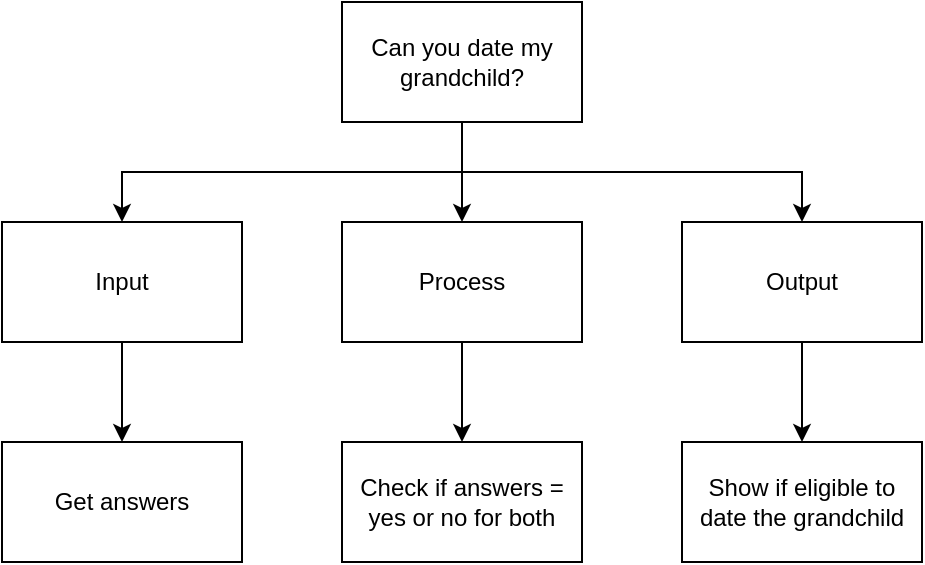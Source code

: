 <mxfile version="14.6.11" type="github">
  <diagram id="76sn7JnP4TGYzvHoZEPN" name="Page-1">
    <mxGraphModel dx="582" dy="415" grid="1" gridSize="10" guides="1" tooltips="1" connect="1" arrows="1" fold="1" page="1" pageScale="1" pageWidth="850" pageHeight="1100" math="0" shadow="0">
      <root>
        <mxCell id="0" />
        <mxCell id="1" parent="0" />
        <mxCell id="O7Q-bMxJM0tG6xwcFe3C-8" style="edgeStyle=orthogonalEdgeStyle;rounded=0;orthogonalLoop=1;jettySize=auto;html=1;exitX=0.5;exitY=1;exitDx=0;exitDy=0;entryX=0.5;entryY=0;entryDx=0;entryDy=0;" edge="1" parent="1" source="O7Q-bMxJM0tG6xwcFe3C-1" target="O7Q-bMxJM0tG6xwcFe3C-2">
          <mxGeometry relative="1" as="geometry" />
        </mxCell>
        <mxCell id="O7Q-bMxJM0tG6xwcFe3C-10" style="edgeStyle=orthogonalEdgeStyle;rounded=0;orthogonalLoop=1;jettySize=auto;html=1;exitX=0.5;exitY=1;exitDx=0;exitDy=0;" edge="1" parent="1" source="O7Q-bMxJM0tG6xwcFe3C-1" target="O7Q-bMxJM0tG6xwcFe3C-4">
          <mxGeometry relative="1" as="geometry" />
        </mxCell>
        <mxCell id="O7Q-bMxJM0tG6xwcFe3C-13" style="edgeStyle=orthogonalEdgeStyle;rounded=0;orthogonalLoop=1;jettySize=auto;html=1;exitX=0.5;exitY=1;exitDx=0;exitDy=0;entryX=0.5;entryY=0;entryDx=0;entryDy=0;" edge="1" parent="1" source="O7Q-bMxJM0tG6xwcFe3C-1" target="O7Q-bMxJM0tG6xwcFe3C-6">
          <mxGeometry relative="1" as="geometry" />
        </mxCell>
        <mxCell id="O7Q-bMxJM0tG6xwcFe3C-1" value="Can you date my grandchild?" style="rounded=0;whiteSpace=wrap;html=1;" vertex="1" parent="1">
          <mxGeometry x="240" y="190" width="120" height="60" as="geometry" />
        </mxCell>
        <mxCell id="O7Q-bMxJM0tG6xwcFe3C-9" style="edgeStyle=orthogonalEdgeStyle;rounded=0;orthogonalLoop=1;jettySize=auto;html=1;exitX=0.5;exitY=1;exitDx=0;exitDy=0;entryX=0.5;entryY=0;entryDx=0;entryDy=0;" edge="1" parent="1" source="O7Q-bMxJM0tG6xwcFe3C-2" target="O7Q-bMxJM0tG6xwcFe3C-3">
          <mxGeometry relative="1" as="geometry" />
        </mxCell>
        <mxCell id="O7Q-bMxJM0tG6xwcFe3C-2" value="Input" style="rounded=0;whiteSpace=wrap;html=1;" vertex="1" parent="1">
          <mxGeometry x="70" y="300" width="120" height="60" as="geometry" />
        </mxCell>
        <mxCell id="O7Q-bMxJM0tG6xwcFe3C-3" value="Get answers" style="rounded=0;whiteSpace=wrap;html=1;" vertex="1" parent="1">
          <mxGeometry x="70" y="410" width="120" height="60" as="geometry" />
        </mxCell>
        <mxCell id="O7Q-bMxJM0tG6xwcFe3C-12" style="edgeStyle=orthogonalEdgeStyle;rounded=0;orthogonalLoop=1;jettySize=auto;html=1;exitX=0.5;exitY=1;exitDx=0;exitDy=0;entryX=0.5;entryY=0;entryDx=0;entryDy=0;" edge="1" parent="1" source="O7Q-bMxJM0tG6xwcFe3C-4" target="O7Q-bMxJM0tG6xwcFe3C-5">
          <mxGeometry relative="1" as="geometry" />
        </mxCell>
        <mxCell id="O7Q-bMxJM0tG6xwcFe3C-4" value="Process" style="rounded=0;whiteSpace=wrap;html=1;" vertex="1" parent="1">
          <mxGeometry x="240" y="300" width="120" height="60" as="geometry" />
        </mxCell>
        <mxCell id="O7Q-bMxJM0tG6xwcFe3C-5" value="Check if answers = yes or no for both" style="rounded=0;whiteSpace=wrap;html=1;" vertex="1" parent="1">
          <mxGeometry x="240" y="410" width="120" height="60" as="geometry" />
        </mxCell>
        <mxCell id="O7Q-bMxJM0tG6xwcFe3C-15" style="edgeStyle=orthogonalEdgeStyle;rounded=0;orthogonalLoop=1;jettySize=auto;html=1;exitX=0.5;exitY=1;exitDx=0;exitDy=0;entryX=0.5;entryY=0;entryDx=0;entryDy=0;" edge="1" parent="1" source="O7Q-bMxJM0tG6xwcFe3C-6" target="O7Q-bMxJM0tG6xwcFe3C-7">
          <mxGeometry relative="1" as="geometry" />
        </mxCell>
        <mxCell id="O7Q-bMxJM0tG6xwcFe3C-6" value="Output" style="rounded=0;whiteSpace=wrap;html=1;" vertex="1" parent="1">
          <mxGeometry x="410" y="300" width="120" height="60" as="geometry" />
        </mxCell>
        <mxCell id="O7Q-bMxJM0tG6xwcFe3C-7" value="Show if eligible to date the grandchild" style="rounded=0;whiteSpace=wrap;html=1;" vertex="1" parent="1">
          <mxGeometry x="410" y="410" width="120" height="60" as="geometry" />
        </mxCell>
      </root>
    </mxGraphModel>
  </diagram>
</mxfile>
